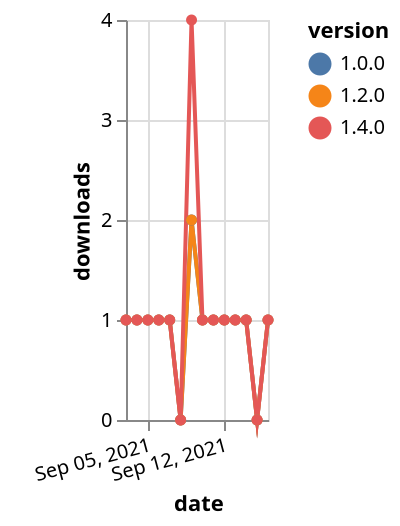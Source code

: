 {"$schema": "https://vega.github.io/schema/vega-lite/v5.json", "description": "A simple bar chart with embedded data.", "data": {"values": [{"date": "2021-09-03", "total": 212, "delta": 1, "version": "1.0.0"}, {"date": "2021-09-04", "total": 213, "delta": 1, "version": "1.0.0"}, {"date": "2021-09-05", "total": 214, "delta": 1, "version": "1.0.0"}, {"date": "2021-09-06", "total": 215, "delta": 1, "version": "1.0.0"}, {"date": "2021-09-07", "total": 216, "delta": 1, "version": "1.0.0"}, {"date": "2021-09-08", "total": 216, "delta": 0, "version": "1.0.0"}, {"date": "2021-09-09", "total": 218, "delta": 2, "version": "1.0.0"}, {"date": "2021-09-10", "total": 219, "delta": 1, "version": "1.0.0"}, {"date": "2021-09-11", "total": 220, "delta": 1, "version": "1.0.0"}, {"date": "2021-09-12", "total": 221, "delta": 1, "version": "1.0.0"}, {"date": "2021-09-13", "total": 222, "delta": 1, "version": "1.0.0"}, {"date": "2021-09-14", "total": 223, "delta": 1, "version": "1.0.0"}, {"date": "2021-09-15", "total": 223, "delta": 0, "version": "1.0.0"}, {"date": "2021-09-16", "total": 224, "delta": 1, "version": "1.0.0"}, {"date": "2021-09-03", "total": 165, "delta": 1, "version": "1.2.0"}, {"date": "2021-09-04", "total": 166, "delta": 1, "version": "1.2.0"}, {"date": "2021-09-05", "total": 167, "delta": 1, "version": "1.2.0"}, {"date": "2021-09-06", "total": 168, "delta": 1, "version": "1.2.0"}, {"date": "2021-09-07", "total": 169, "delta": 1, "version": "1.2.0"}, {"date": "2021-09-08", "total": 169, "delta": 0, "version": "1.2.0"}, {"date": "2021-09-09", "total": 171, "delta": 2, "version": "1.2.0"}, {"date": "2021-09-10", "total": 172, "delta": 1, "version": "1.2.0"}, {"date": "2021-09-11", "total": 173, "delta": 1, "version": "1.2.0"}, {"date": "2021-09-12", "total": 174, "delta": 1, "version": "1.2.0"}, {"date": "2021-09-13", "total": 175, "delta": 1, "version": "1.2.0"}, {"date": "2021-09-14", "total": 176, "delta": 1, "version": "1.2.0"}, {"date": "2021-09-15", "total": 176, "delta": 0, "version": "1.2.0"}, {"date": "2021-09-16", "total": 177, "delta": 1, "version": "1.2.0"}, {"date": "2021-09-03", "total": 164, "delta": 1, "version": "1.4.0"}, {"date": "2021-09-04", "total": 165, "delta": 1, "version": "1.4.0"}, {"date": "2021-09-05", "total": 166, "delta": 1, "version": "1.4.0"}, {"date": "2021-09-06", "total": 167, "delta": 1, "version": "1.4.0"}, {"date": "2021-09-07", "total": 168, "delta": 1, "version": "1.4.0"}, {"date": "2021-09-08", "total": 168, "delta": 0, "version": "1.4.0"}, {"date": "2021-09-09", "total": 172, "delta": 4, "version": "1.4.0"}, {"date": "2021-09-10", "total": 173, "delta": 1, "version": "1.4.0"}, {"date": "2021-09-11", "total": 174, "delta": 1, "version": "1.4.0"}, {"date": "2021-09-12", "total": 175, "delta": 1, "version": "1.4.0"}, {"date": "2021-09-13", "total": 176, "delta": 1, "version": "1.4.0"}, {"date": "2021-09-14", "total": 177, "delta": 1, "version": "1.4.0"}, {"date": "2021-09-15", "total": 177, "delta": 0, "version": "1.4.0"}, {"date": "2021-09-16", "total": 178, "delta": 1, "version": "1.4.0"}]}, "width": "container", "mark": {"type": "line", "point": {"filled": true}}, "encoding": {"x": {"field": "date", "type": "temporal", "timeUnit": "yearmonthdate", "title": "date", "axis": {"labelAngle": -15}}, "y": {"field": "delta", "type": "quantitative", "title": "downloads"}, "color": {"field": "version", "type": "nominal"}, "tooltip": {"field": "delta"}}}